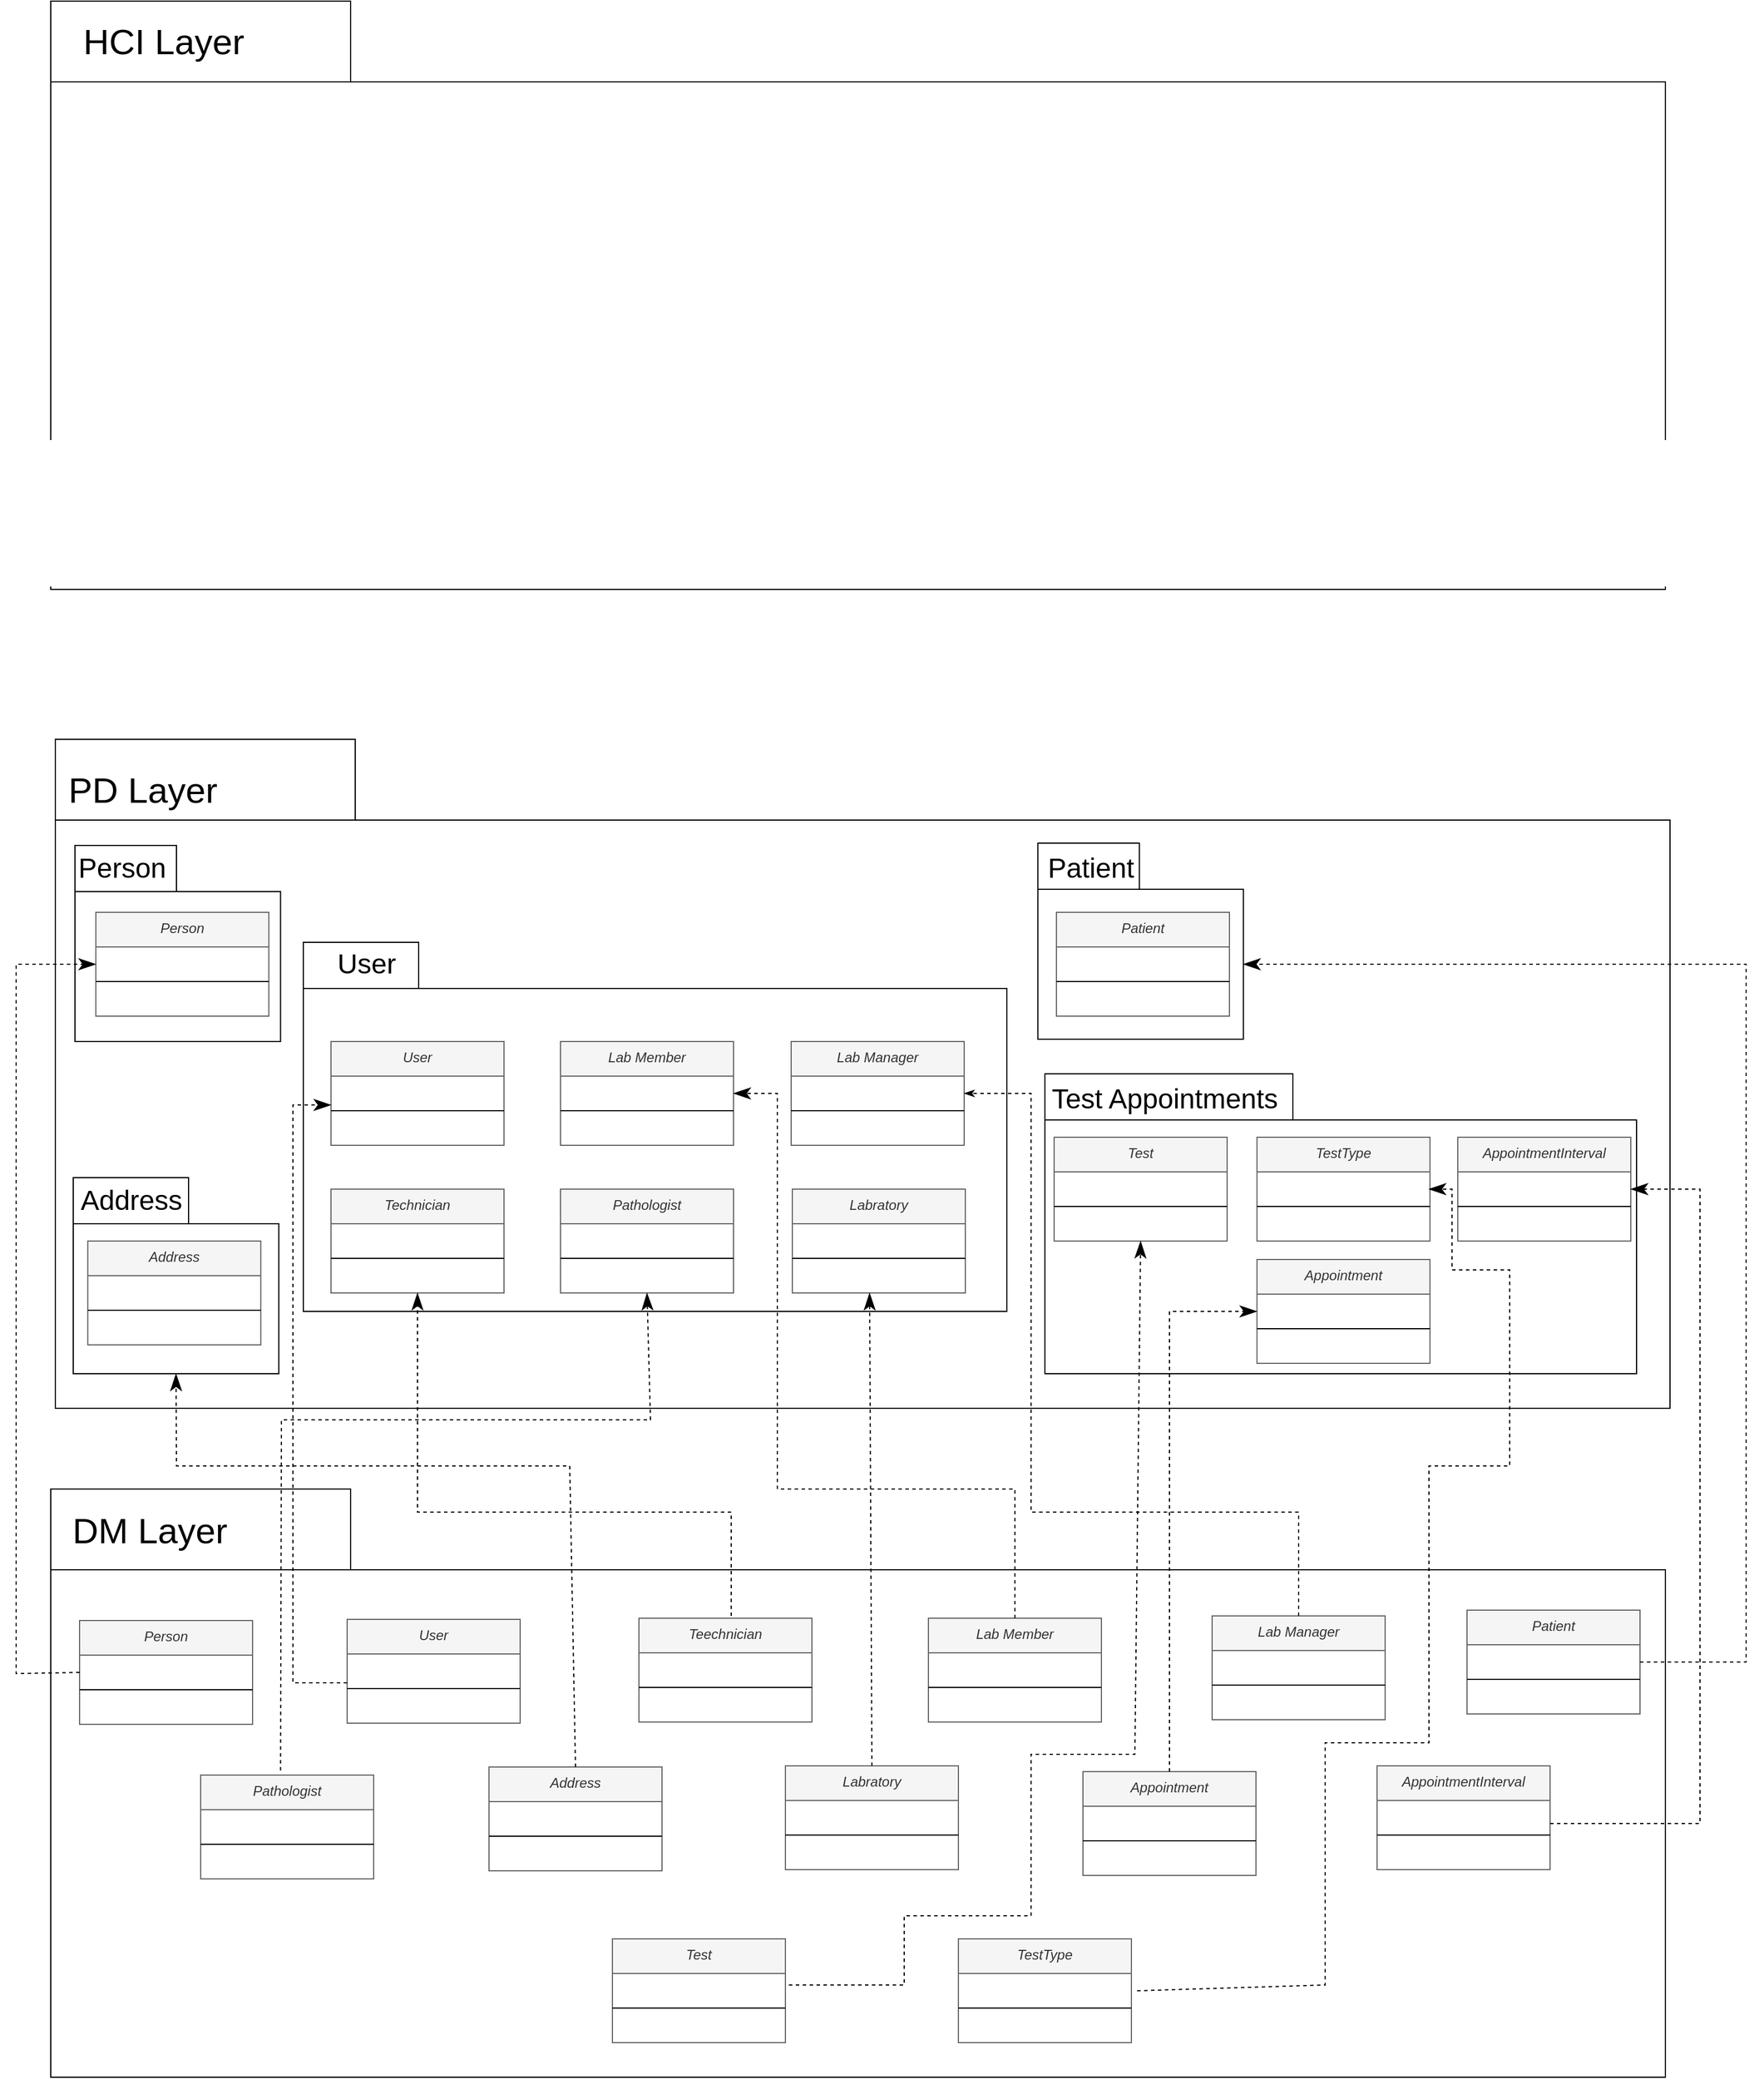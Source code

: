 <mxfile version="23.0.2" type="github">
  <diagram name="Page-1" id="wIH9s7T8dGh4hBO_BiHP">
    <mxGraphModel dx="1774" dy="171" grid="1" gridSize="10" guides="1" tooltips="1" connect="1" arrows="1" fold="1" page="1" pageScale="1" pageWidth="500" pageHeight="500" math="0" shadow="0">
      <root>
        <mxCell id="0" />
        <mxCell id="1" parent="0" />
        <mxCell id="2YeHAk7Tlapeh5h1iNWm-1" value="" style="shape=folder;fontStyle=1;spacingTop=10;tabWidth=260;tabHeight=70;tabPosition=left;html=1;whiteSpace=wrap;hachureGap=4;fontFamily=Helvetica;fontSize=20;" vertex="1" parent="1">
          <mxGeometry x="250" y="2380" width="1400" height="510" as="geometry" />
        </mxCell>
        <mxCell id="2YeHAk7Tlapeh5h1iNWm-2" value="&lt;font style=&quot;font-size: 31px;&quot;&gt;DM Layer&lt;/font&gt;" style="text;html=1;strokeColor=none;fillColor=none;align=center;verticalAlign=middle;whiteSpace=wrap;rounded=0;" vertex="1" parent="1">
          <mxGeometry x="236" y="2401" width="200" height="30" as="geometry" />
        </mxCell>
        <mxCell id="2YeHAk7Tlapeh5h1iNWm-3" value="Person" style="swimlane;fontStyle=2;align=center;verticalAlign=top;childLayout=stackLayout;horizontal=1;startSize=30;horizontalStack=0;resizeParent=1;resizeLast=0;collapsible=1;marginBottom=0;rounded=0;shadow=0;strokeWidth=1;fillColor=#f5f5f5;fontColor=#333333;strokeColor=#666666;" vertex="1" parent="1">
          <mxGeometry x="275" y="2494" width="150" height="90" as="geometry">
            <mxRectangle x="230" y="140" width="160" height="26" as="alternateBounds" />
          </mxGeometry>
        </mxCell>
        <mxCell id="2YeHAk7Tlapeh5h1iNWm-9" value="" style="line;html=1;strokeWidth=1;align=left;verticalAlign=middle;spacingTop=-1;spacingLeft=3;spacingRight=3;rotatable=0;labelPosition=right;points=[];portConstraint=eastwest;" vertex="1" parent="2YeHAk7Tlapeh5h1iNWm-3">
          <mxGeometry y="30" width="150" height="60" as="geometry" />
        </mxCell>
        <mxCell id="2YeHAk7Tlapeh5h1iNWm-13" value="User" style="swimlane;fontStyle=2;align=center;verticalAlign=top;childLayout=stackLayout;horizontal=1;startSize=30;horizontalStack=0;resizeParent=1;resizeLast=0;collapsible=1;marginBottom=0;rounded=0;shadow=0;strokeWidth=1;fillColor=#f5f5f5;fontColor=#333333;strokeColor=#666666;" vertex="1" parent="1">
          <mxGeometry x="507" y="2493" width="150" height="90" as="geometry">
            <mxRectangle x="230" y="140" width="160" height="26" as="alternateBounds" />
          </mxGeometry>
        </mxCell>
        <mxCell id="2YeHAk7Tlapeh5h1iNWm-14" value="" style="line;html=1;strokeWidth=1;align=left;verticalAlign=middle;spacingTop=-1;spacingLeft=3;spacingRight=3;rotatable=0;labelPosition=right;points=[];portConstraint=eastwest;" vertex="1" parent="2YeHAk7Tlapeh5h1iNWm-13">
          <mxGeometry y="30" width="150" height="60" as="geometry" />
        </mxCell>
        <mxCell id="2YeHAk7Tlapeh5h1iNWm-15" value="Teechnician" style="swimlane;fontStyle=2;align=center;verticalAlign=top;childLayout=stackLayout;horizontal=1;startSize=30;horizontalStack=0;resizeParent=1;resizeLast=0;collapsible=1;marginBottom=0;rounded=0;shadow=0;strokeWidth=1;fillColor=#f5f5f5;fontColor=#333333;strokeColor=#666666;" vertex="1" parent="1">
          <mxGeometry x="760" y="2492" width="150" height="90" as="geometry">
            <mxRectangle x="230" y="140" width="160" height="26" as="alternateBounds" />
          </mxGeometry>
        </mxCell>
        <mxCell id="2YeHAk7Tlapeh5h1iNWm-16" value="" style="line;html=1;strokeWidth=1;align=left;verticalAlign=middle;spacingTop=-1;spacingLeft=3;spacingRight=3;rotatable=0;labelPosition=right;points=[];portConstraint=eastwest;" vertex="1" parent="2YeHAk7Tlapeh5h1iNWm-15">
          <mxGeometry y="30" width="150" height="60" as="geometry" />
        </mxCell>
        <mxCell id="2YeHAk7Tlapeh5h1iNWm-17" value="Lab Member" style="swimlane;fontStyle=2;align=center;verticalAlign=top;childLayout=stackLayout;horizontal=1;startSize=30;horizontalStack=0;resizeParent=1;resizeLast=0;collapsible=1;marginBottom=0;rounded=0;shadow=0;strokeWidth=1;fillColor=#f5f5f5;fontColor=#333333;strokeColor=#666666;" vertex="1" parent="1">
          <mxGeometry x="1011" y="2492" width="150" height="90" as="geometry">
            <mxRectangle x="230" y="140" width="160" height="26" as="alternateBounds" />
          </mxGeometry>
        </mxCell>
        <mxCell id="2YeHAk7Tlapeh5h1iNWm-18" value="" style="line;html=1;strokeWidth=1;align=left;verticalAlign=middle;spacingTop=-1;spacingLeft=3;spacingRight=3;rotatable=0;labelPosition=right;points=[];portConstraint=eastwest;" vertex="1" parent="2YeHAk7Tlapeh5h1iNWm-17">
          <mxGeometry y="30" width="150" height="60" as="geometry" />
        </mxCell>
        <mxCell id="2YeHAk7Tlapeh5h1iNWm-19" value="Lab Manager" style="swimlane;fontStyle=2;align=center;verticalAlign=top;childLayout=stackLayout;horizontal=1;startSize=30;horizontalStack=0;resizeParent=1;resizeLast=0;collapsible=1;marginBottom=0;rounded=0;shadow=0;strokeWidth=1;fillColor=#f5f5f5;fontColor=#333333;strokeColor=#666666;" vertex="1" parent="1">
          <mxGeometry x="1257" y="2490" width="150" height="90" as="geometry">
            <mxRectangle x="230" y="140" width="160" height="26" as="alternateBounds" />
          </mxGeometry>
        </mxCell>
        <mxCell id="2YeHAk7Tlapeh5h1iNWm-20" value="" style="line;html=1;strokeWidth=1;align=left;verticalAlign=middle;spacingTop=-1;spacingLeft=3;spacingRight=3;rotatable=0;labelPosition=right;points=[];portConstraint=eastwest;" vertex="1" parent="2YeHAk7Tlapeh5h1iNWm-19">
          <mxGeometry y="30" width="150" height="60" as="geometry" />
        </mxCell>
        <mxCell id="2YeHAk7Tlapeh5h1iNWm-21" value="Patient" style="swimlane;fontStyle=2;align=center;verticalAlign=top;childLayout=stackLayout;horizontal=1;startSize=30;horizontalStack=0;resizeParent=1;resizeLast=0;collapsible=1;marginBottom=0;rounded=0;shadow=0;strokeWidth=1;fillColor=#f5f5f5;fontColor=#333333;strokeColor=#666666;" vertex="1" parent="1">
          <mxGeometry x="1478" y="2485" width="150" height="90" as="geometry">
            <mxRectangle x="230" y="140" width="160" height="26" as="alternateBounds" />
          </mxGeometry>
        </mxCell>
        <mxCell id="2YeHAk7Tlapeh5h1iNWm-22" value="" style="line;html=1;strokeWidth=1;align=left;verticalAlign=middle;spacingTop=-1;spacingLeft=3;spacingRight=3;rotatable=0;labelPosition=right;points=[];portConstraint=eastwest;" vertex="1" parent="2YeHAk7Tlapeh5h1iNWm-21">
          <mxGeometry y="30" width="150" height="60" as="geometry" />
        </mxCell>
        <mxCell id="2YeHAk7Tlapeh5h1iNWm-23" value="Pathologist" style="swimlane;fontStyle=2;align=center;verticalAlign=top;childLayout=stackLayout;horizontal=1;startSize=30;horizontalStack=0;resizeParent=1;resizeLast=0;collapsible=1;marginBottom=0;rounded=0;shadow=0;strokeWidth=1;fillColor=#f5f5f5;fontColor=#333333;strokeColor=#666666;" vertex="1" parent="1">
          <mxGeometry x="380" y="2628" width="150" height="90" as="geometry">
            <mxRectangle x="230" y="140" width="160" height="26" as="alternateBounds" />
          </mxGeometry>
        </mxCell>
        <mxCell id="2YeHAk7Tlapeh5h1iNWm-24" value="" style="line;html=1;strokeWidth=1;align=left;verticalAlign=middle;spacingTop=-1;spacingLeft=3;spacingRight=3;rotatable=0;labelPosition=right;points=[];portConstraint=eastwest;" vertex="1" parent="2YeHAk7Tlapeh5h1iNWm-23">
          <mxGeometry y="30" width="150" height="60" as="geometry" />
        </mxCell>
        <mxCell id="2YeHAk7Tlapeh5h1iNWm-25" value="Address" style="swimlane;fontStyle=2;align=center;verticalAlign=top;childLayout=stackLayout;horizontal=1;startSize=30;horizontalStack=0;resizeParent=1;resizeLast=0;collapsible=1;marginBottom=0;rounded=0;shadow=0;strokeWidth=1;fillColor=#f5f5f5;fontColor=#333333;strokeColor=#666666;" vertex="1" parent="1">
          <mxGeometry x="630" y="2621" width="150" height="90" as="geometry">
            <mxRectangle x="230" y="140" width="160" height="26" as="alternateBounds" />
          </mxGeometry>
        </mxCell>
        <mxCell id="2YeHAk7Tlapeh5h1iNWm-26" value="" style="line;html=1;strokeWidth=1;align=left;verticalAlign=middle;spacingTop=-1;spacingLeft=3;spacingRight=3;rotatable=0;labelPosition=right;points=[];portConstraint=eastwest;" vertex="1" parent="2YeHAk7Tlapeh5h1iNWm-25">
          <mxGeometry y="30" width="150" height="60" as="geometry" />
        </mxCell>
        <mxCell id="2YeHAk7Tlapeh5h1iNWm-29" value="Labratory" style="swimlane;fontStyle=2;align=center;verticalAlign=top;childLayout=stackLayout;horizontal=1;startSize=30;horizontalStack=0;resizeParent=1;resizeLast=0;collapsible=1;marginBottom=0;rounded=0;shadow=0;strokeWidth=1;fillColor=#f5f5f5;fontColor=#333333;strokeColor=#666666;" vertex="1" parent="1">
          <mxGeometry x="887" y="2620" width="150" height="90" as="geometry">
            <mxRectangle x="230" y="140" width="160" height="26" as="alternateBounds" />
          </mxGeometry>
        </mxCell>
        <mxCell id="2YeHAk7Tlapeh5h1iNWm-30" value="" style="line;html=1;strokeWidth=1;align=left;verticalAlign=middle;spacingTop=-1;spacingLeft=3;spacingRight=3;rotatable=0;labelPosition=right;points=[];portConstraint=eastwest;" vertex="1" parent="2YeHAk7Tlapeh5h1iNWm-29">
          <mxGeometry y="30" width="150" height="60" as="geometry" />
        </mxCell>
        <mxCell id="2YeHAk7Tlapeh5h1iNWm-31" value="Appointment" style="swimlane;fontStyle=2;align=center;verticalAlign=top;childLayout=stackLayout;horizontal=1;startSize=30;horizontalStack=0;resizeParent=1;resizeLast=0;collapsible=1;marginBottom=0;rounded=0;shadow=0;strokeWidth=1;fillColor=#f5f5f5;fontColor=#333333;strokeColor=#666666;" vertex="1" parent="1">
          <mxGeometry x="1145" y="2625" width="150" height="90" as="geometry">
            <mxRectangle x="230" y="140" width="160" height="26" as="alternateBounds" />
          </mxGeometry>
        </mxCell>
        <mxCell id="2YeHAk7Tlapeh5h1iNWm-32" value="" style="line;html=1;strokeWidth=1;align=left;verticalAlign=middle;spacingTop=-1;spacingLeft=3;spacingRight=3;rotatable=0;labelPosition=right;points=[];portConstraint=eastwest;" vertex="1" parent="2YeHAk7Tlapeh5h1iNWm-31">
          <mxGeometry y="30" width="150" height="60" as="geometry" />
        </mxCell>
        <mxCell id="2YeHAk7Tlapeh5h1iNWm-35" value="Test" style="swimlane;fontStyle=2;align=center;verticalAlign=top;childLayout=stackLayout;horizontal=1;startSize=30;horizontalStack=0;resizeParent=1;resizeLast=0;collapsible=1;marginBottom=0;rounded=0;shadow=0;strokeWidth=1;fillColor=#f5f5f5;fontColor=#333333;strokeColor=#666666;" vertex="1" parent="1">
          <mxGeometry x="737" y="2770" width="150" height="90" as="geometry">
            <mxRectangle x="230" y="140" width="160" height="26" as="alternateBounds" />
          </mxGeometry>
        </mxCell>
        <mxCell id="2YeHAk7Tlapeh5h1iNWm-36" value="" style="line;html=1;strokeWidth=1;align=left;verticalAlign=middle;spacingTop=-1;spacingLeft=3;spacingRight=3;rotatable=0;labelPosition=right;points=[];portConstraint=eastwest;" vertex="1" parent="2YeHAk7Tlapeh5h1iNWm-35">
          <mxGeometry y="30" width="150" height="60" as="geometry" />
        </mxCell>
        <mxCell id="2YeHAk7Tlapeh5h1iNWm-37" value="TestType" style="swimlane;fontStyle=2;align=center;verticalAlign=top;childLayout=stackLayout;horizontal=1;startSize=30;horizontalStack=0;resizeParent=1;resizeLast=0;collapsible=1;marginBottom=0;rounded=0;shadow=0;strokeWidth=1;fillColor=#f5f5f5;fontColor=#333333;strokeColor=#666666;" vertex="1" parent="1">
          <mxGeometry x="1037" y="2770" width="150" height="90" as="geometry">
            <mxRectangle x="230" y="140" width="160" height="26" as="alternateBounds" />
          </mxGeometry>
        </mxCell>
        <mxCell id="2YeHAk7Tlapeh5h1iNWm-38" value="" style="line;html=1;strokeWidth=1;align=left;verticalAlign=middle;spacingTop=-1;spacingLeft=3;spacingRight=3;rotatable=0;labelPosition=right;points=[];portConstraint=eastwest;" vertex="1" parent="2YeHAk7Tlapeh5h1iNWm-37">
          <mxGeometry y="30" width="150" height="60" as="geometry" />
        </mxCell>
        <mxCell id="2YeHAk7Tlapeh5h1iNWm-41" value="AppointmentInterval" style="swimlane;fontStyle=2;align=center;verticalAlign=top;childLayout=stackLayout;horizontal=1;startSize=30;horizontalStack=0;resizeParent=1;resizeLast=0;collapsible=1;marginBottom=0;rounded=0;shadow=0;strokeWidth=1;fillColor=#f5f5f5;fontColor=#333333;strokeColor=#666666;" vertex="1" parent="1">
          <mxGeometry x="1400" y="2620" width="150" height="90" as="geometry">
            <mxRectangle x="230" y="140" width="160" height="26" as="alternateBounds" />
          </mxGeometry>
        </mxCell>
        <mxCell id="2YeHAk7Tlapeh5h1iNWm-42" value="" style="line;html=1;strokeWidth=1;align=left;verticalAlign=middle;spacingTop=-1;spacingLeft=3;spacingRight=3;rotatable=0;labelPosition=right;points=[];portConstraint=eastwest;" vertex="1" parent="2YeHAk7Tlapeh5h1iNWm-41">
          <mxGeometry y="30" width="150" height="60" as="geometry" />
        </mxCell>
        <mxCell id="2YeHAk7Tlapeh5h1iNWm-71" value="" style="shape=folder;fontStyle=1;spacingTop=10;tabWidth=260;tabHeight=70;tabPosition=left;html=1;whiteSpace=wrap;hachureGap=4;fontFamily=Helvetica;fontSize=20;" vertex="1" parent="1">
          <mxGeometry x="254" y="1730" width="1400" height="580" as="geometry" />
        </mxCell>
        <mxCell id="2YeHAk7Tlapeh5h1iNWm-72" value="&lt;font style=&quot;font-size: 31px;&quot;&gt;PD Layer&lt;/font&gt;" style="text;html=1;strokeColor=none;fillColor=none;align=center;verticalAlign=middle;whiteSpace=wrap;rounded=0;" vertex="1" parent="1">
          <mxGeometry x="230" y="1759" width="200" height="30" as="geometry" />
        </mxCell>
        <mxCell id="2YeHAk7Tlapeh5h1iNWm-99" value="" style="shape=folder;fontStyle=1;spacingTop=10;tabWidth=260;tabHeight=70;tabPosition=left;html=1;whiteSpace=wrap;hachureGap=4;fontFamily=Helvetica;fontSize=20;" vertex="1" parent="1">
          <mxGeometry x="250" y="1090" width="1400" height="510" as="geometry" />
        </mxCell>
        <mxCell id="2YeHAk7Tlapeh5h1iNWm-100" value="&lt;font style=&quot;font-size: 31px;&quot;&gt;HCI Layer&lt;/font&gt;" style="text;html=1;strokeColor=none;fillColor=none;align=center;verticalAlign=middle;whiteSpace=wrap;rounded=0;" vertex="1" parent="1">
          <mxGeometry x="248" y="1110" width="200" height="30" as="geometry" />
        </mxCell>
        <mxCell id="2YeHAk7Tlapeh5h1iNWm-101" value="" style="shape=folder;fontStyle=1;spacingTop=10;tabWidth=88;tabHeight=40;tabPosition=left;html=1;whiteSpace=wrap;hachureGap=4;fontFamily=Helvetica;fontSize=20;" vertex="1" parent="1">
          <mxGeometry x="271" y="1822" width="178.25" height="170" as="geometry" />
        </mxCell>
        <mxCell id="2YeHAk7Tlapeh5h1iNWm-102" value="&lt;font style=&quot;font-size: 24px;&quot;&gt;Person&lt;/font&gt;" style="text;html=1;strokeColor=none;fillColor=none;align=center;verticalAlign=middle;whiteSpace=wrap;rounded=0;" vertex="1" parent="1">
          <mxGeometry x="236" y="1822" width="152" height="40" as="geometry" />
        </mxCell>
        <mxCell id="2YeHAk7Tlapeh5h1iNWm-103" value="Person" style="swimlane;fontStyle=2;align=center;verticalAlign=top;childLayout=stackLayout;horizontal=1;startSize=30;horizontalStack=0;resizeParent=1;resizeLast=0;collapsible=1;marginBottom=0;rounded=0;shadow=0;strokeWidth=1;fillColor=#f5f5f5;fontColor=#333333;strokeColor=#666666;" vertex="1" parent="1">
          <mxGeometry x="289.12" y="1880" width="150" height="90" as="geometry">
            <mxRectangle x="230" y="140" width="160" height="26" as="alternateBounds" />
          </mxGeometry>
        </mxCell>
        <mxCell id="2YeHAk7Tlapeh5h1iNWm-104" value="" style="line;html=1;strokeWidth=1;align=left;verticalAlign=middle;spacingTop=-1;spacingLeft=3;spacingRight=3;rotatable=0;labelPosition=right;points=[];portConstraint=eastwest;" vertex="1" parent="2YeHAk7Tlapeh5h1iNWm-103">
          <mxGeometry y="30" width="150" height="60" as="geometry" />
        </mxCell>
        <mxCell id="2YeHAk7Tlapeh5h1iNWm-112" value="" style="shape=folder;fontStyle=1;spacingTop=10;tabWidth=100;tabHeight=40;tabPosition=left;html=1;whiteSpace=wrap;hachureGap=4;fontFamily=Helvetica;fontSize=20;" vertex="1" parent="1">
          <mxGeometry x="269.5" y="2110" width="178.25" height="170" as="geometry" />
        </mxCell>
        <mxCell id="2YeHAk7Tlapeh5h1iNWm-113" value="&lt;font style=&quot;font-size: 24px;&quot;&gt;Address&lt;/font&gt;" style="text;html=1;strokeColor=none;fillColor=none;align=center;verticalAlign=middle;whiteSpace=wrap;rounded=0;" vertex="1" parent="1">
          <mxGeometry x="244" y="2110" width="152" height="40" as="geometry" />
        </mxCell>
        <mxCell id="2YeHAk7Tlapeh5h1iNWm-114" value="Address" style="swimlane;fontStyle=2;align=center;verticalAlign=top;childLayout=stackLayout;horizontal=1;startSize=30;horizontalStack=0;resizeParent=1;resizeLast=0;collapsible=1;marginBottom=0;rounded=0;shadow=0;strokeWidth=1;fillColor=#f5f5f5;fontColor=#333333;strokeColor=#666666;" vertex="1" parent="1">
          <mxGeometry x="282.13" y="2165" width="150" height="90" as="geometry">
            <mxRectangle x="230" y="140" width="160" height="26" as="alternateBounds" />
          </mxGeometry>
        </mxCell>
        <mxCell id="2YeHAk7Tlapeh5h1iNWm-115" value="" style="line;html=1;strokeWidth=1;align=left;verticalAlign=middle;spacingTop=-1;spacingLeft=3;spacingRight=3;rotatable=0;labelPosition=right;points=[];portConstraint=eastwest;" vertex="1" parent="2YeHAk7Tlapeh5h1iNWm-114">
          <mxGeometry y="30" width="150" height="60" as="geometry" />
        </mxCell>
        <mxCell id="2YeHAk7Tlapeh5h1iNWm-116" value="" style="shape=folder;fontStyle=1;spacingTop=10;tabWidth=100;tabHeight=40;tabPosition=left;html=1;whiteSpace=wrap;hachureGap=4;fontFamily=Helvetica;fontSize=20;" vertex="1" parent="1">
          <mxGeometry x="469" y="1906" width="610" height="320" as="geometry" />
        </mxCell>
        <mxCell id="2YeHAk7Tlapeh5h1iNWm-117" value="User" style="swimlane;fontStyle=2;align=center;verticalAlign=top;childLayout=stackLayout;horizontal=1;startSize=30;horizontalStack=0;resizeParent=1;resizeLast=0;collapsible=1;marginBottom=0;rounded=0;shadow=0;strokeWidth=1;fillColor=#f5f5f5;fontColor=#333333;strokeColor=#666666;" vertex="1" parent="1">
          <mxGeometry x="493" y="1992" width="150" height="90" as="geometry">
            <mxRectangle x="230" y="140" width="160" height="26" as="alternateBounds" />
          </mxGeometry>
        </mxCell>
        <mxCell id="2YeHAk7Tlapeh5h1iNWm-118" value="" style="line;html=1;strokeWidth=1;align=left;verticalAlign=middle;spacingTop=-1;spacingLeft=3;spacingRight=3;rotatable=0;labelPosition=right;points=[];portConstraint=eastwest;" vertex="1" parent="2YeHAk7Tlapeh5h1iNWm-117">
          <mxGeometry y="30" width="150" height="60" as="geometry" />
        </mxCell>
        <mxCell id="2YeHAk7Tlapeh5h1iNWm-119" value="Lab Member" style="swimlane;fontStyle=2;align=center;verticalAlign=top;childLayout=stackLayout;horizontal=1;startSize=30;horizontalStack=0;resizeParent=1;resizeLast=0;collapsible=1;marginBottom=0;rounded=0;shadow=0;strokeWidth=1;fillColor=#f5f5f5;fontColor=#333333;strokeColor=#666666;" vertex="1" parent="1">
          <mxGeometry x="692" y="1992" width="150" height="90" as="geometry">
            <mxRectangle x="230" y="140" width="160" height="26" as="alternateBounds" />
          </mxGeometry>
        </mxCell>
        <mxCell id="2YeHAk7Tlapeh5h1iNWm-120" value="" style="line;html=1;strokeWidth=1;align=left;verticalAlign=middle;spacingTop=-1;spacingLeft=3;spacingRight=3;rotatable=0;labelPosition=right;points=[];portConstraint=eastwest;" vertex="1" parent="2YeHAk7Tlapeh5h1iNWm-119">
          <mxGeometry y="30" width="150" height="60" as="geometry" />
        </mxCell>
        <mxCell id="2YeHAk7Tlapeh5h1iNWm-121" value="Lab Manager" style="swimlane;fontStyle=2;align=center;verticalAlign=top;childLayout=stackLayout;horizontal=1;startSize=30;horizontalStack=0;resizeParent=1;resizeLast=0;collapsible=1;marginBottom=0;rounded=0;shadow=0;strokeWidth=1;fillColor=#f5f5f5;fontColor=#333333;strokeColor=#666666;" vertex="1" parent="1">
          <mxGeometry x="892" y="1992" width="150" height="90" as="geometry">
            <mxRectangle x="230" y="140" width="160" height="26" as="alternateBounds" />
          </mxGeometry>
        </mxCell>
        <mxCell id="2YeHAk7Tlapeh5h1iNWm-122" value="" style="line;html=1;strokeWidth=1;align=left;verticalAlign=middle;spacingTop=-1;spacingLeft=3;spacingRight=3;rotatable=0;labelPosition=right;points=[];portConstraint=eastwest;" vertex="1" parent="2YeHAk7Tlapeh5h1iNWm-121">
          <mxGeometry y="30" width="150" height="60" as="geometry" />
        </mxCell>
        <mxCell id="2YeHAk7Tlapeh5h1iNWm-123" value="Technician" style="swimlane;fontStyle=2;align=center;verticalAlign=top;childLayout=stackLayout;horizontal=1;startSize=30;horizontalStack=0;resizeParent=1;resizeLast=0;collapsible=1;marginBottom=0;rounded=0;shadow=0;strokeWidth=1;fillColor=#f5f5f5;fontColor=#333333;strokeColor=#666666;" vertex="1" parent="1">
          <mxGeometry x="493" y="2120" width="150" height="90" as="geometry">
            <mxRectangle x="230" y="140" width="160" height="26" as="alternateBounds" />
          </mxGeometry>
        </mxCell>
        <mxCell id="2YeHAk7Tlapeh5h1iNWm-124" value="" style="line;html=1;strokeWidth=1;align=left;verticalAlign=middle;spacingTop=-1;spacingLeft=3;spacingRight=3;rotatable=0;labelPosition=right;points=[];portConstraint=eastwest;" vertex="1" parent="2YeHAk7Tlapeh5h1iNWm-123">
          <mxGeometry y="30" width="150" height="60" as="geometry" />
        </mxCell>
        <mxCell id="2YeHAk7Tlapeh5h1iNWm-125" value="Pathologist" style="swimlane;fontStyle=2;align=center;verticalAlign=top;childLayout=stackLayout;horizontal=1;startSize=30;horizontalStack=0;resizeParent=1;resizeLast=0;collapsible=1;marginBottom=0;rounded=0;shadow=0;strokeWidth=1;fillColor=#f5f5f5;fontColor=#333333;strokeColor=#666666;" vertex="1" parent="1">
          <mxGeometry x="692" y="2120" width="150" height="90" as="geometry">
            <mxRectangle x="230" y="140" width="160" height="26" as="alternateBounds" />
          </mxGeometry>
        </mxCell>
        <mxCell id="2YeHAk7Tlapeh5h1iNWm-126" value="" style="line;html=1;strokeWidth=1;align=left;verticalAlign=middle;spacingTop=-1;spacingLeft=3;spacingRight=3;rotatable=0;labelPosition=right;points=[];portConstraint=eastwest;" vertex="1" parent="2YeHAk7Tlapeh5h1iNWm-125">
          <mxGeometry y="30" width="150" height="60" as="geometry" />
        </mxCell>
        <mxCell id="2YeHAk7Tlapeh5h1iNWm-127" value="Labratory" style="swimlane;fontStyle=2;align=center;verticalAlign=top;childLayout=stackLayout;horizontal=1;startSize=30;horizontalStack=0;resizeParent=1;resizeLast=0;collapsible=1;marginBottom=0;rounded=0;shadow=0;strokeWidth=1;fillColor=#f5f5f5;fontColor=#333333;strokeColor=#666666;" vertex="1" parent="1">
          <mxGeometry x="893" y="2120" width="150" height="90" as="geometry">
            <mxRectangle x="230" y="140" width="160" height="26" as="alternateBounds" />
          </mxGeometry>
        </mxCell>
        <mxCell id="2YeHAk7Tlapeh5h1iNWm-128" value="" style="line;html=1;strokeWidth=1;align=left;verticalAlign=middle;spacingTop=-1;spacingLeft=3;spacingRight=3;rotatable=0;labelPosition=right;points=[];portConstraint=eastwest;" vertex="1" parent="2YeHAk7Tlapeh5h1iNWm-127">
          <mxGeometry y="30" width="150" height="60" as="geometry" />
        </mxCell>
        <mxCell id="2YeHAk7Tlapeh5h1iNWm-129" value="&lt;font style=&quot;font-size: 24px;&quot;&gt;User&lt;/font&gt;" style="text;html=1;strokeColor=none;fillColor=none;align=center;verticalAlign=middle;whiteSpace=wrap;rounded=0;" vertex="1" parent="1">
          <mxGeometry x="447.75" y="1905" width="152" height="40" as="geometry" />
        </mxCell>
        <mxCell id="2YeHAk7Tlapeh5h1iNWm-131" value="" style="shape=folder;fontStyle=1;spacingTop=10;tabWidth=88;tabHeight=40;tabPosition=left;html=1;whiteSpace=wrap;hachureGap=4;fontFamily=Helvetica;fontSize=20;" vertex="1" parent="1">
          <mxGeometry x="1105.88" y="1820" width="178.25" height="170" as="geometry" />
        </mxCell>
        <mxCell id="2YeHAk7Tlapeh5h1iNWm-132" value="Patient" style="swimlane;fontStyle=2;align=center;verticalAlign=top;childLayout=stackLayout;horizontal=1;startSize=30;horizontalStack=0;resizeParent=1;resizeLast=0;collapsible=1;marginBottom=0;rounded=0;shadow=0;strokeWidth=1;fillColor=#f5f5f5;fontColor=#333333;strokeColor=#666666;" vertex="1" parent="1">
          <mxGeometry x="1122.01" y="1880" width="150" height="90" as="geometry">
            <mxRectangle x="230" y="140" width="160" height="26" as="alternateBounds" />
          </mxGeometry>
        </mxCell>
        <mxCell id="2YeHAk7Tlapeh5h1iNWm-133" value="" style="line;html=1;strokeWidth=1;align=left;verticalAlign=middle;spacingTop=-1;spacingLeft=3;spacingRight=3;rotatable=0;labelPosition=right;points=[];portConstraint=eastwest;" vertex="1" parent="2YeHAk7Tlapeh5h1iNWm-132">
          <mxGeometry y="30" width="150" height="60" as="geometry" />
        </mxCell>
        <mxCell id="2YeHAk7Tlapeh5h1iNWm-134" value="&lt;font style=&quot;font-size: 24px;&quot;&gt;Patient&lt;/font&gt;" style="text;html=1;strokeColor=none;fillColor=none;align=center;verticalAlign=middle;whiteSpace=wrap;rounded=0;" vertex="1" parent="1">
          <mxGeometry x="1076" y="1822" width="152" height="40" as="geometry" />
        </mxCell>
        <mxCell id="2YeHAk7Tlapeh5h1iNWm-135" value="" style="shape=folder;fontStyle=1;spacingTop=10;tabWidth=215;tabHeight=40;tabPosition=left;html=1;whiteSpace=wrap;hachureGap=4;fontFamily=Helvetica;fontSize=20;" vertex="1" parent="1">
          <mxGeometry x="1112" y="2020" width="513" height="260" as="geometry" />
        </mxCell>
        <mxCell id="2YeHAk7Tlapeh5h1iNWm-145" value="&lt;font style=&quot;font-size: 24px;&quot;&gt;Test Appointments&lt;/font&gt;" style="text;html=1;strokeColor=none;fillColor=none;align=center;verticalAlign=middle;whiteSpace=wrap;rounded=0;" vertex="1" parent="1">
          <mxGeometry x="1089" y="2022" width="254.13" height="40" as="geometry" />
        </mxCell>
        <mxCell id="2YeHAk7Tlapeh5h1iNWm-147" value="Test" style="swimlane;fontStyle=2;align=center;verticalAlign=top;childLayout=stackLayout;horizontal=1;startSize=30;horizontalStack=0;resizeParent=1;resizeLast=0;collapsible=1;marginBottom=0;rounded=0;shadow=0;strokeWidth=1;fillColor=#f5f5f5;fontColor=#333333;strokeColor=#666666;" vertex="1" parent="1">
          <mxGeometry x="1120" y="2075" width="150" height="90" as="geometry">
            <mxRectangle x="230" y="140" width="160" height="26" as="alternateBounds" />
          </mxGeometry>
        </mxCell>
        <mxCell id="2YeHAk7Tlapeh5h1iNWm-148" value="" style="line;html=1;strokeWidth=1;align=left;verticalAlign=middle;spacingTop=-1;spacingLeft=3;spacingRight=3;rotatable=0;labelPosition=right;points=[];portConstraint=eastwest;" vertex="1" parent="2YeHAk7Tlapeh5h1iNWm-147">
          <mxGeometry y="30" width="150" height="60" as="geometry" />
        </mxCell>
        <mxCell id="2YeHAk7Tlapeh5h1iNWm-149" value="TestType" style="swimlane;fontStyle=2;align=center;verticalAlign=top;childLayout=stackLayout;horizontal=1;startSize=30;horizontalStack=0;resizeParent=1;resizeLast=0;collapsible=1;marginBottom=0;rounded=0;shadow=0;strokeWidth=1;fillColor=#f5f5f5;fontColor=#333333;strokeColor=#666666;" vertex="1" parent="1">
          <mxGeometry x="1295.87" y="2075" width="150" height="90" as="geometry">
            <mxRectangle x="230" y="140" width="160" height="26" as="alternateBounds" />
          </mxGeometry>
        </mxCell>
        <mxCell id="2YeHAk7Tlapeh5h1iNWm-150" value="" style="line;html=1;strokeWidth=1;align=left;verticalAlign=middle;spacingTop=-1;spacingLeft=3;spacingRight=3;rotatable=0;labelPosition=right;points=[];portConstraint=eastwest;" vertex="1" parent="2YeHAk7Tlapeh5h1iNWm-149">
          <mxGeometry y="30" width="150" height="60" as="geometry" />
        </mxCell>
        <mxCell id="2YeHAk7Tlapeh5h1iNWm-151" value="AppointmentInterval" style="swimlane;fontStyle=2;align=center;verticalAlign=top;childLayout=stackLayout;horizontal=1;startSize=30;horizontalStack=0;resizeParent=1;resizeLast=0;collapsible=1;marginBottom=0;rounded=0;shadow=0;strokeWidth=1;fillColor=#f5f5f5;fontColor=#333333;strokeColor=#666666;" vertex="1" parent="1">
          <mxGeometry x="1470" y="2075" width="150" height="90" as="geometry">
            <mxRectangle x="230" y="140" width="160" height="26" as="alternateBounds" />
          </mxGeometry>
        </mxCell>
        <mxCell id="2YeHAk7Tlapeh5h1iNWm-152" value="" style="line;html=1;strokeWidth=1;align=left;verticalAlign=middle;spacingTop=-1;spacingLeft=3;spacingRight=3;rotatable=0;labelPosition=right;points=[];portConstraint=eastwest;" vertex="1" parent="2YeHAk7Tlapeh5h1iNWm-151">
          <mxGeometry y="30" width="150" height="60" as="geometry" />
        </mxCell>
        <mxCell id="2YeHAk7Tlapeh5h1iNWm-168" value="Appointment" style="swimlane;fontStyle=2;align=center;verticalAlign=top;childLayout=stackLayout;horizontal=1;startSize=30;horizontalStack=0;resizeParent=1;resizeLast=0;collapsible=1;marginBottom=0;rounded=0;shadow=0;strokeWidth=1;fillColor=#f5f5f5;fontColor=#333333;strokeColor=#666666;" vertex="1" parent="1">
          <mxGeometry x="1295.87" y="2181" width="150" height="90" as="geometry">
            <mxRectangle x="230" y="140" width="160" height="26" as="alternateBounds" />
          </mxGeometry>
        </mxCell>
        <mxCell id="2YeHAk7Tlapeh5h1iNWm-169" value="" style="line;html=1;strokeWidth=1;align=left;verticalAlign=middle;spacingTop=-1;spacingLeft=3;spacingRight=3;rotatable=0;labelPosition=right;points=[];portConstraint=eastwest;" vertex="1" parent="2YeHAk7Tlapeh5h1iNWm-168">
          <mxGeometry y="30" width="150" height="60" as="geometry" />
        </mxCell>
        <mxCell id="2YeHAk7Tlapeh5h1iNWm-171" value="" style="endArrow=classicThin;dashed=1;endFill=1;endSize=12;html=1;rounded=0;exitX=0;exitY=0.5;exitDx=0;exitDy=0;entryX=0;entryY=0.5;entryDx=0;entryDy=0;" edge="1" parent="1">
          <mxGeometry width="160" relative="1" as="geometry">
            <mxPoint x="507" y="2548" as="sourcePoint" />
            <mxPoint x="493" y="2047" as="targetPoint" />
            <Array as="points">
              <mxPoint x="460" y="2548" />
              <mxPoint x="460" y="2047" />
            </Array>
          </mxGeometry>
        </mxCell>
        <mxCell id="2YeHAk7Tlapeh5h1iNWm-172" value="" style="endArrow=classicThin;dashed=1;endFill=1;endSize=12;html=1;rounded=0;exitX=0;exitY=0.5;exitDx=0;exitDy=0;entryX=0;entryY=0.5;entryDx=0;entryDy=0;" edge="1" parent="1" source="2YeHAk7Tlapeh5h1iNWm-3" target="2YeHAk7Tlapeh5h1iNWm-103">
          <mxGeometry width="160" relative="1" as="geometry">
            <mxPoint x="70" y="2483.95" as="sourcePoint" />
            <mxPoint x="280" y="1920" as="targetPoint" />
            <Array as="points">
              <mxPoint x="220" y="2540" />
              <mxPoint x="220" y="1925" />
            </Array>
          </mxGeometry>
        </mxCell>
        <mxCell id="2YeHAk7Tlapeh5h1iNWm-173" value="" style="endArrow=classicThin;dashed=1;endFill=1;endSize=12;html=1;rounded=0;entryX=0.5;entryY=1;entryDx=0;entryDy=0;" edge="1" parent="1" target="2YeHAk7Tlapeh5h1iNWm-125">
          <mxGeometry width="160" relative="1" as="geometry">
            <mxPoint x="449.25" y="2624" as="sourcePoint" />
            <mxPoint x="609.25" y="2624" as="targetPoint" />
            <Array as="points">
              <mxPoint x="450" y="2320" />
              <mxPoint x="770" y="2320" />
            </Array>
          </mxGeometry>
        </mxCell>
        <mxCell id="2YeHAk7Tlapeh5h1iNWm-175" value="" style="endArrow=classicThin;dashed=1;endFill=1;endSize=12;html=1;rounded=0;entryX=0.5;entryY=1;entryDx=0;entryDy=0;" edge="1" parent="1" target="2YeHAk7Tlapeh5h1iNWm-123">
          <mxGeometry width="160" relative="1" as="geometry">
            <mxPoint x="840" y="2490" as="sourcePoint" />
            <mxPoint x="810" y="2360" as="targetPoint" />
            <Array as="points">
              <mxPoint x="840" y="2400" />
              <mxPoint x="568" y="2400" />
            </Array>
          </mxGeometry>
        </mxCell>
        <mxCell id="2YeHAk7Tlapeh5h1iNWm-177" value="" style="endArrow=classicThin;dashed=1;endFill=1;endSize=12;html=1;rounded=0;exitX=0.5;exitY=0;exitDx=0;exitDy=0;" edge="1" parent="1" source="2YeHAk7Tlapeh5h1iNWm-29">
          <mxGeometry width="160" relative="1" as="geometry">
            <mxPoint x="600" y="2340" as="sourcePoint" />
            <mxPoint x="960" y="2210" as="targetPoint" />
          </mxGeometry>
        </mxCell>
        <mxCell id="2YeHAk7Tlapeh5h1iNWm-178" value="" style="endArrow=classicThin;dashed=1;endFill=1;endSize=12;html=1;rounded=0;exitX=0.5;exitY=0;exitDx=0;exitDy=0;entryX=0.5;entryY=1;entryDx=0;entryDy=0;entryPerimeter=0;" edge="1" parent="1" source="2YeHAk7Tlapeh5h1iNWm-25" target="2YeHAk7Tlapeh5h1iNWm-112">
          <mxGeometry width="160" relative="1" as="geometry">
            <mxPoint x="600" y="2340" as="sourcePoint" />
            <mxPoint x="760" y="2340" as="targetPoint" />
            <Array as="points">
              <mxPoint x="700" y="2360" />
              <mxPoint x="359" y="2360" />
            </Array>
          </mxGeometry>
        </mxCell>
        <mxCell id="2YeHAk7Tlapeh5h1iNWm-180" value="" style="endArrow=classicThin;dashed=1;endFill=1;endSize=12;html=1;rounded=0;exitX=0.5;exitY=0;exitDx=0;exitDy=0;entryX=1;entryY=0.5;entryDx=0;entryDy=0;" edge="1" parent="1" source="2YeHAk7Tlapeh5h1iNWm-17" target="2YeHAk7Tlapeh5h1iNWm-119">
          <mxGeometry width="160" relative="1" as="geometry">
            <mxPoint x="900" y="2310" as="sourcePoint" />
            <mxPoint x="1060" y="2310" as="targetPoint" />
            <Array as="points">
              <mxPoint x="1086" y="2380" />
              <mxPoint x="880" y="2380" />
              <mxPoint x="880" y="2037" />
            </Array>
          </mxGeometry>
        </mxCell>
        <mxCell id="2YeHAk7Tlapeh5h1iNWm-181" value="" style="endArrow=classicThin;dashed=1;endFill=1;html=1;rounded=0;entryX=1;entryY=0.5;entryDx=0;entryDy=0;exitX=0.5;exitY=0;exitDx=0;exitDy=0;" edge="1" parent="1" source="2YeHAk7Tlapeh5h1iNWm-19" target="2YeHAk7Tlapeh5h1iNWm-121">
          <mxGeometry width="160" relative="1" as="geometry">
            <mxPoint x="900" y="2250" as="sourcePoint" />
            <mxPoint x="1060" y="2250" as="targetPoint" />
            <Array as="points">
              <mxPoint x="1332" y="2400" />
              <mxPoint x="1100" y="2400" />
              <mxPoint x="1100" y="2037" />
            </Array>
          </mxGeometry>
        </mxCell>
        <mxCell id="2YeHAk7Tlapeh5h1iNWm-185" value="" style="endArrow=classicThin;dashed=1;endFill=1;endSize=12;html=1;rounded=0;entryX=0;entryY=0.5;entryDx=0;entryDy=0;exitX=0.5;exitY=0;exitDx=0;exitDy=0;" edge="1" parent="1" source="2YeHAk7Tlapeh5h1iNWm-31" target="2YeHAk7Tlapeh5h1iNWm-168">
          <mxGeometry width="160" relative="1" as="geometry">
            <mxPoint x="1050" y="2350" as="sourcePoint" />
            <mxPoint x="1210" y="2350" as="targetPoint" />
            <Array as="points">
              <mxPoint x="1220" y="2226" />
            </Array>
          </mxGeometry>
        </mxCell>
        <mxCell id="2YeHAk7Tlapeh5h1iNWm-187" value="" style="endArrow=classicThin;dashed=1;endFill=1;endSize=12;html=1;rounded=0;entryX=1;entryY=0.5;entryDx=0;entryDy=0;" edge="1" parent="1" target="2YeHAk7Tlapeh5h1iNWm-151">
          <mxGeometry width="160" relative="1" as="geometry">
            <mxPoint x="1550" y="2670" as="sourcePoint" />
            <mxPoint x="1210" y="2340" as="targetPoint" />
            <Array as="points">
              <mxPoint x="1680" y="2670" />
              <mxPoint x="1680" y="2120" />
            </Array>
          </mxGeometry>
        </mxCell>
        <mxCell id="2YeHAk7Tlapeh5h1iNWm-190" value="" style="endArrow=classicThin;dashed=1;endFill=1;endSize=12;html=1;rounded=0;exitX=1;exitY=0.5;exitDx=0;exitDy=0;" edge="1" parent="1" source="2YeHAk7Tlapeh5h1iNWm-21">
          <mxGeometry width="160" relative="1" as="geometry">
            <mxPoint x="1440" y="2140" as="sourcePoint" />
            <mxPoint x="1284" y="1925" as="targetPoint" />
            <Array as="points">
              <mxPoint x="1720" y="2530" />
              <mxPoint x="1720" y="1925" />
            </Array>
          </mxGeometry>
        </mxCell>
        <mxCell id="2YeHAk7Tlapeh5h1iNWm-191" value="" style="endArrow=classicThin;dashed=1;endFill=1;endSize=12;html=1;rounded=0;entryX=0.5;entryY=1;entryDx=0;entryDy=0;" edge="1" parent="1" target="2YeHAk7Tlapeh5h1iNWm-147">
          <mxGeometry width="160" relative="1" as="geometry">
            <mxPoint x="890" y="2810" as="sourcePoint" />
            <mxPoint x="1130" y="2450" as="targetPoint" />
            <Array as="points">
              <mxPoint x="990" y="2810" />
              <mxPoint x="990" y="2750" />
              <mxPoint x="1100" y="2750" />
              <mxPoint x="1100" y="2610" />
              <mxPoint x="1190" y="2610" />
            </Array>
          </mxGeometry>
        </mxCell>
        <mxCell id="2YeHAk7Tlapeh5h1iNWm-192" value="" style="endArrow=classicThin;dashed=1;endFill=1;endSize=12;html=1;rounded=0;exitX=1;exitY=0.5;exitDx=0;exitDy=0;entryX=1;entryY=0.5;entryDx=0;entryDy=0;" edge="1" parent="1">
          <mxGeometry width="160" relative="1" as="geometry">
            <mxPoint x="1192" y="2815" as="sourcePoint" />
            <mxPoint x="1444.87" y="2120" as="targetPoint" />
            <Array as="points">
              <mxPoint x="1355" y="2810" />
              <mxPoint x="1355" y="2600" />
              <mxPoint x="1445" y="2600" />
              <mxPoint x="1445" y="2360" />
              <mxPoint x="1515" y="2360" />
              <mxPoint x="1515" y="2190" />
              <mxPoint x="1465" y="2190" />
              <mxPoint x="1465" y="2120" />
            </Array>
          </mxGeometry>
        </mxCell>
      </root>
    </mxGraphModel>
  </diagram>
</mxfile>
